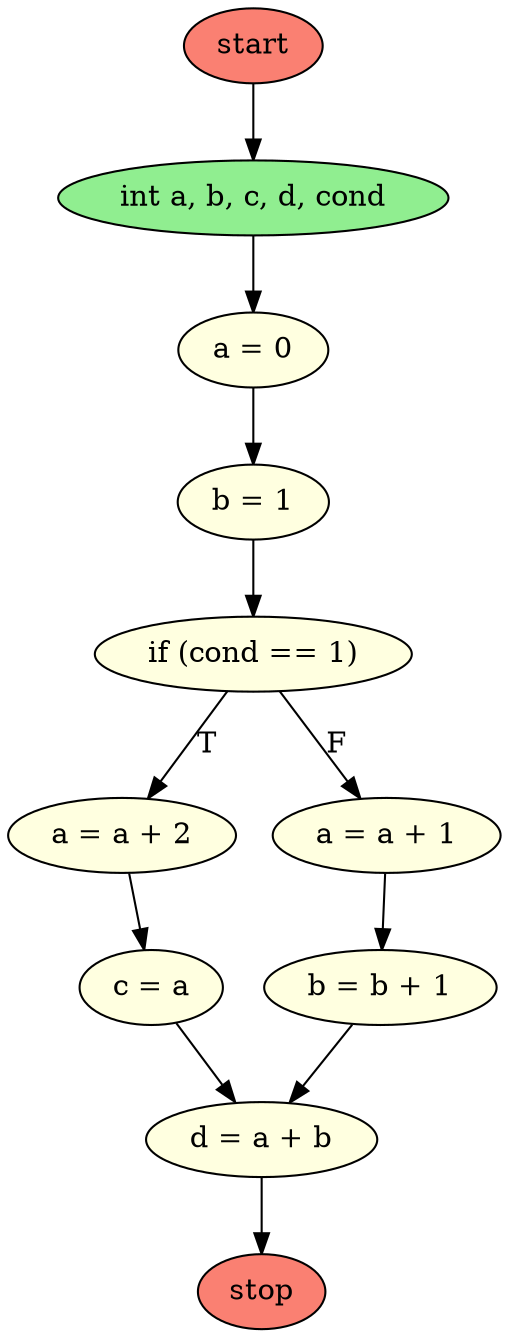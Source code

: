 digraph {
  outputorder=edgesfirst;
  1[shape=ellipse, fillcolor=salmon, style=filled, label="start"];
  2[shape=ellipse, fillcolor=palegreen2, style=filled, label="int a, b, c, d, cond"];
  3[shape=ellipse, fillcolor=lightyellow, style=filled, label="a = 0"];
  4[shape=ellipse, fillcolor=lightyellow, style=filled, label="b = 1"];
  5[shape=ellipse, fillcolor=lightyellow, style=filled, label="if (cond == 1)"];
  6[shape=ellipse, fillcolor=lightyellow, style=filled, label="a = a + 2"];
  7[shape=ellipse, fillcolor=lightyellow, style=filled, label="c = a"];
  8[shape=ellipse, fillcolor=lightyellow, style=filled, label="a = a + 1"];
  9[shape=ellipse, fillcolor=lightyellow, style=filled, label="b = b + 1"];
  11[shape=ellipse, fillcolor=lightyellow, style=filled, label="d = a + b"];
  12[shape=ellipse, fillcolor=salmon, style=filled, label="stop"];
  1 -> 2[style = ""];
  2 -> 3[style = ""];
  3 -> 4[style = ""];
  4 -> 5[style = ""];
  5 -> 6[style = "", label="T"];
  5 -> 8[style = "", label="F"];
  6 -> 7[style = ""];
  7 -> 11[style = ""];
  8 -> 9[style = ""];
  9 -> 11[style = ""];
  11 -> 12[style = ""];
}
